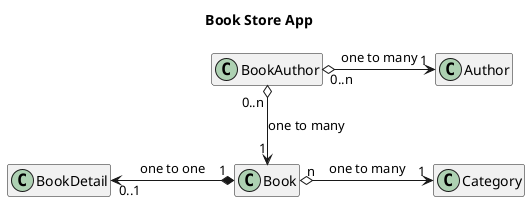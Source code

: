 @startuml bookstoreapp
title Book Store App

class Book{
    -bookId
    -title
    -price
    -categoryId
    -bookAuthors:BookAuthor[]
    --
    +getBookId()
    +getTitle()
    +getPrice()
    +getCategoryId()
    +getBookAuthors()
    --
    +setBookId(value)
    +setTitle(value)
    +setPrice(value)
    +setCategoryId(value)
    +setBookAuthors(value)
    --
    +Book()
    +Book(id,title,price)
}

class BookDetail{
    -bookDetailId
    -bookId
    -publisher
    -ISBN
    --
    +getBookDetailId()
    +getBookId()
    +getPublisher()
    +getISBN()
    --
    +setBookDetailId(value)
    +setBookId(value)
    +setPublisher(value)
    +setISBN(value)
    --
    +BookDetail()
}

class Category{
    -categoryId
    -categoryName
    -books:Book[]
    --
    +getCategoryId()
    +getCategoryName()
    +getBooks()
    --
    +setCategoryId(value)
    +setCategoryName(value)
    +setBooks()
    --
    +Category()
}

class Author{
    -authorId
    -fullName
    -bookAuthors
    --
    +getAuthorId()
    +getFullName()
    +getBookAuthors()
    --
    +setAuthorId(value)
    +setFullName(value)
    +setBookAuthors(value)
    --
    +Author()
}

class BookAuthor{
    -bookAuthorId
    -bookId
    -authorId
    --
    +getBookAuthorId()
    +getBookId()
    +getAuthorId()
    --
    +setBookAuthorId(value)
    +setBookId(value)
    +setAuthorId(value)
    --
    +BookAuthor()
}

Book "1" *-l-> "0..1" BookDetail : "   one to one   "
Book "n" o-r-> "1" Category : "   one to many   "

Book "1" <-u-o "0..n" BookAuthor : "one to many"
Author "1" <-l-o "0..n" BookAuthor : "one to many"

hide members